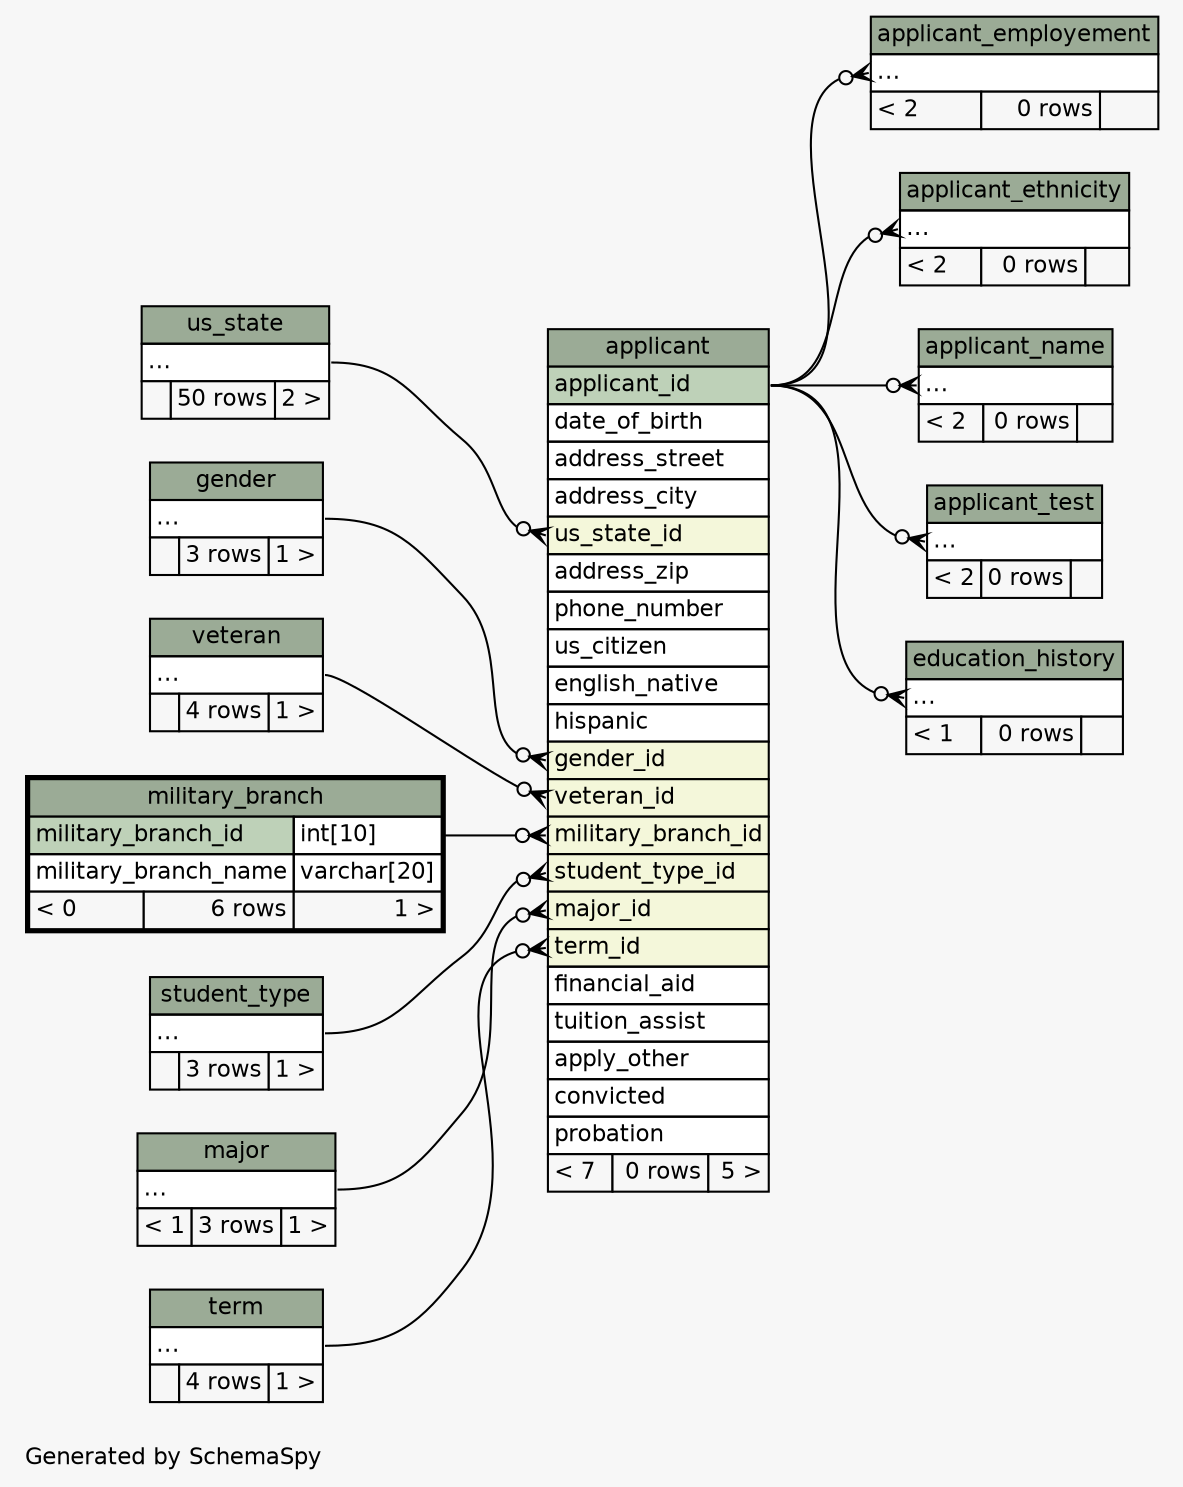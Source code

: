 // dot 2.30.1 on Linux 3.10.0-229.11.1.el7.x86_64
// SchemaSpy rev 590
digraph "twoDegreesRelationshipsDiagram" {
  graph [
    rankdir="RL"
    bgcolor="#f7f7f7"
    label="\nGenerated by SchemaSpy"
    labeljust="l"
    nodesep="0.18"
    ranksep="0.46"
    fontname="Helvetica"
    fontsize="11"
  ];
  node [
    fontname="Helvetica"
    fontsize="11"
    shape="plaintext"
  ];
  edge [
    arrowsize="0.8"
  ];
  "applicant":"gender_id":w -> "gender":"elipses":e [arrowhead=none dir=back arrowtail=crowodot];
  "applicant":"major_id":w -> "major":"elipses":e [arrowhead=none dir=back arrowtail=crowodot];
  "applicant":"military_branch_id":w -> "military_branch":"military_branch_id.type":e [arrowhead=none dir=back arrowtail=crowodot];
  "applicant":"student_type_id":w -> "student_type":"elipses":e [arrowhead=none dir=back arrowtail=crowodot];
  "applicant":"term_id":w -> "term":"elipses":e [arrowhead=none dir=back arrowtail=crowodot];
  "applicant":"us_state_id":w -> "us_state":"elipses":e [arrowhead=none dir=back arrowtail=crowodot];
  "applicant":"veteran_id":w -> "veteran":"elipses":e [arrowhead=none dir=back arrowtail=crowodot];
  "applicant_employement":"elipses":w -> "applicant":"applicant_id":e [arrowhead=none dir=back arrowtail=crowodot];
  "applicant_ethnicity":"elipses":w -> "applicant":"applicant_id":e [arrowhead=none dir=back arrowtail=crowodot];
  "applicant_name":"elipses":w -> "applicant":"applicant_id":e [arrowhead=none dir=back arrowtail=crowodot];
  "applicant_test":"elipses":w -> "applicant":"applicant_id":e [arrowhead=none dir=back arrowtail=crowodot];
  "education_history":"elipses":w -> "applicant":"applicant_id":e [arrowhead=none dir=back arrowtail=crowodot];
  "applicant" [
    label=<
    <TABLE BORDER="0" CELLBORDER="1" CELLSPACING="0" BGCOLOR="#ffffff">
      <TR><TD COLSPAN="3" BGCOLOR="#9bab96" ALIGN="CENTER">applicant</TD></TR>
      <TR><TD PORT="applicant_id" COLSPAN="3" BGCOLOR="#bed1b8" ALIGN="LEFT">applicant_id</TD></TR>
      <TR><TD PORT="date_of_birth" COLSPAN="3" ALIGN="LEFT">date_of_birth</TD></TR>
      <TR><TD PORT="address_street" COLSPAN="3" ALIGN="LEFT">address_street</TD></TR>
      <TR><TD PORT="address_city" COLSPAN="3" ALIGN="LEFT">address_city</TD></TR>
      <TR><TD PORT="us_state_id" COLSPAN="3" BGCOLOR="#f4f7da" ALIGN="LEFT">us_state_id</TD></TR>
      <TR><TD PORT="address_zip" COLSPAN="3" ALIGN="LEFT">address_zip</TD></TR>
      <TR><TD PORT="phone_number" COLSPAN="3" ALIGN="LEFT">phone_number</TD></TR>
      <TR><TD PORT="us_citizen" COLSPAN="3" ALIGN="LEFT">us_citizen</TD></TR>
      <TR><TD PORT="english_native" COLSPAN="3" ALIGN="LEFT">english_native</TD></TR>
      <TR><TD PORT="hispanic" COLSPAN="3" ALIGN="LEFT">hispanic</TD></TR>
      <TR><TD PORT="gender_id" COLSPAN="3" BGCOLOR="#f4f7da" ALIGN="LEFT">gender_id</TD></TR>
      <TR><TD PORT="veteran_id" COLSPAN="3" BGCOLOR="#f4f7da" ALIGN="LEFT">veteran_id</TD></TR>
      <TR><TD PORT="military_branch_id" COLSPAN="3" BGCOLOR="#f4f7da" ALIGN="LEFT">military_branch_id</TD></TR>
      <TR><TD PORT="student_type_id" COLSPAN="3" BGCOLOR="#f4f7da" ALIGN="LEFT">student_type_id</TD></TR>
      <TR><TD PORT="major_id" COLSPAN="3" BGCOLOR="#f4f7da" ALIGN="LEFT">major_id</TD></TR>
      <TR><TD PORT="term_id" COLSPAN="3" BGCOLOR="#f4f7da" ALIGN="LEFT">term_id</TD></TR>
      <TR><TD PORT="financial_aid" COLSPAN="3" ALIGN="LEFT">financial_aid</TD></TR>
      <TR><TD PORT="tuition_assist" COLSPAN="3" ALIGN="LEFT">tuition_assist</TD></TR>
      <TR><TD PORT="apply_other" COLSPAN="3" ALIGN="LEFT">apply_other</TD></TR>
      <TR><TD PORT="convicted" COLSPAN="3" ALIGN="LEFT">convicted</TD></TR>
      <TR><TD PORT="probation" COLSPAN="3" ALIGN="LEFT">probation</TD></TR>
      <TR><TD ALIGN="LEFT" BGCOLOR="#f7f7f7">&lt; 7</TD><TD ALIGN="RIGHT" BGCOLOR="#f7f7f7">0 rows</TD><TD ALIGN="RIGHT" BGCOLOR="#f7f7f7">5 &gt;</TD></TR>
    </TABLE>>
    URL="applicant.html"
    tooltip="applicant"
  ];
  "applicant_employement" [
    label=<
    <TABLE BORDER="0" CELLBORDER="1" CELLSPACING="0" BGCOLOR="#ffffff">
      <TR><TD COLSPAN="3" BGCOLOR="#9bab96" ALIGN="CENTER">applicant_employement</TD></TR>
      <TR><TD PORT="elipses" COLSPAN="3" ALIGN="LEFT">...</TD></TR>
      <TR><TD ALIGN="LEFT" BGCOLOR="#f7f7f7">&lt; 2</TD><TD ALIGN="RIGHT" BGCOLOR="#f7f7f7">0 rows</TD><TD ALIGN="RIGHT" BGCOLOR="#f7f7f7">  </TD></TR>
    </TABLE>>
    URL="applicant_employement.html"
    tooltip="applicant_employement"
  ];
  "applicant_ethnicity" [
    label=<
    <TABLE BORDER="0" CELLBORDER="1" CELLSPACING="0" BGCOLOR="#ffffff">
      <TR><TD COLSPAN="3" BGCOLOR="#9bab96" ALIGN="CENTER">applicant_ethnicity</TD></TR>
      <TR><TD PORT="elipses" COLSPAN="3" ALIGN="LEFT">...</TD></TR>
      <TR><TD ALIGN="LEFT" BGCOLOR="#f7f7f7">&lt; 2</TD><TD ALIGN="RIGHT" BGCOLOR="#f7f7f7">0 rows</TD><TD ALIGN="RIGHT" BGCOLOR="#f7f7f7">  </TD></TR>
    </TABLE>>
    URL="applicant_ethnicity.html"
    tooltip="applicant_ethnicity"
  ];
  "applicant_name" [
    label=<
    <TABLE BORDER="0" CELLBORDER="1" CELLSPACING="0" BGCOLOR="#ffffff">
      <TR><TD COLSPAN="3" BGCOLOR="#9bab96" ALIGN="CENTER">applicant_name</TD></TR>
      <TR><TD PORT="elipses" COLSPAN="3" ALIGN="LEFT">...</TD></TR>
      <TR><TD ALIGN="LEFT" BGCOLOR="#f7f7f7">&lt; 2</TD><TD ALIGN="RIGHT" BGCOLOR="#f7f7f7">0 rows</TD><TD ALIGN="RIGHT" BGCOLOR="#f7f7f7">  </TD></TR>
    </TABLE>>
    URL="applicant_name.html"
    tooltip="applicant_name"
  ];
  "applicant_test" [
    label=<
    <TABLE BORDER="0" CELLBORDER="1" CELLSPACING="0" BGCOLOR="#ffffff">
      <TR><TD COLSPAN="3" BGCOLOR="#9bab96" ALIGN="CENTER">applicant_test</TD></TR>
      <TR><TD PORT="elipses" COLSPAN="3" ALIGN="LEFT">...</TD></TR>
      <TR><TD ALIGN="LEFT" BGCOLOR="#f7f7f7">&lt; 2</TD><TD ALIGN="RIGHT" BGCOLOR="#f7f7f7">0 rows</TD><TD ALIGN="RIGHT" BGCOLOR="#f7f7f7">  </TD></TR>
    </TABLE>>
    URL="applicant_test.html"
    tooltip="applicant_test"
  ];
  "education_history" [
    label=<
    <TABLE BORDER="0" CELLBORDER="1" CELLSPACING="0" BGCOLOR="#ffffff">
      <TR><TD COLSPAN="3" BGCOLOR="#9bab96" ALIGN="CENTER">education_history</TD></TR>
      <TR><TD PORT="elipses" COLSPAN="3" ALIGN="LEFT">...</TD></TR>
      <TR><TD ALIGN="LEFT" BGCOLOR="#f7f7f7">&lt; 1</TD><TD ALIGN="RIGHT" BGCOLOR="#f7f7f7">0 rows</TD><TD ALIGN="RIGHT" BGCOLOR="#f7f7f7">  </TD></TR>
    </TABLE>>
    URL="education_history.html"
    tooltip="education_history"
  ];
  "gender" [
    label=<
    <TABLE BORDER="0" CELLBORDER="1" CELLSPACING="0" BGCOLOR="#ffffff">
      <TR><TD COLSPAN="3" BGCOLOR="#9bab96" ALIGN="CENTER">gender</TD></TR>
      <TR><TD PORT="elipses" COLSPAN="3" ALIGN="LEFT">...</TD></TR>
      <TR><TD ALIGN="LEFT" BGCOLOR="#f7f7f7">  </TD><TD ALIGN="RIGHT" BGCOLOR="#f7f7f7">3 rows</TD><TD ALIGN="RIGHT" BGCOLOR="#f7f7f7">1 &gt;</TD></TR>
    </TABLE>>
    URL="gender.html"
    tooltip="gender"
  ];
  "major" [
    label=<
    <TABLE BORDER="0" CELLBORDER="1" CELLSPACING="0" BGCOLOR="#ffffff">
      <TR><TD COLSPAN="3" BGCOLOR="#9bab96" ALIGN="CENTER">major</TD></TR>
      <TR><TD PORT="elipses" COLSPAN="3" ALIGN="LEFT">...</TD></TR>
      <TR><TD ALIGN="LEFT" BGCOLOR="#f7f7f7">&lt; 1</TD><TD ALIGN="RIGHT" BGCOLOR="#f7f7f7">3 rows</TD><TD ALIGN="RIGHT" BGCOLOR="#f7f7f7">1 &gt;</TD></TR>
    </TABLE>>
    URL="major.html"
    tooltip="major"
  ];
  "military_branch" [
    label=<
    <TABLE BORDER="2" CELLBORDER="1" CELLSPACING="0" BGCOLOR="#ffffff">
      <TR><TD COLSPAN="3" BGCOLOR="#9bab96" ALIGN="CENTER">military_branch</TD></TR>
      <TR><TD PORT="military_branch_id" COLSPAN="2" BGCOLOR="#bed1b8" ALIGN="LEFT">military_branch_id</TD><TD PORT="military_branch_id.type" ALIGN="LEFT">int[10]</TD></TR>
      <TR><TD PORT="military_branch_name" COLSPAN="2" ALIGN="LEFT">military_branch_name</TD><TD PORT="military_branch_name.type" ALIGN="LEFT">varchar[20]</TD></TR>
      <TR><TD ALIGN="LEFT" BGCOLOR="#f7f7f7">&lt; 0</TD><TD ALIGN="RIGHT" BGCOLOR="#f7f7f7">6 rows</TD><TD ALIGN="RIGHT" BGCOLOR="#f7f7f7">1 &gt;</TD></TR>
    </TABLE>>
    URL="military_branch.html"
    tooltip="military_branch"
  ];
  "student_type" [
    label=<
    <TABLE BORDER="0" CELLBORDER="1" CELLSPACING="0" BGCOLOR="#ffffff">
      <TR><TD COLSPAN="3" BGCOLOR="#9bab96" ALIGN="CENTER">student_type</TD></TR>
      <TR><TD PORT="elipses" COLSPAN="3" ALIGN="LEFT">...</TD></TR>
      <TR><TD ALIGN="LEFT" BGCOLOR="#f7f7f7">  </TD><TD ALIGN="RIGHT" BGCOLOR="#f7f7f7">3 rows</TD><TD ALIGN="RIGHT" BGCOLOR="#f7f7f7">1 &gt;</TD></TR>
    </TABLE>>
    URL="student_type.html"
    tooltip="student_type"
  ];
  "term" [
    label=<
    <TABLE BORDER="0" CELLBORDER="1" CELLSPACING="0" BGCOLOR="#ffffff">
      <TR><TD COLSPAN="3" BGCOLOR="#9bab96" ALIGN="CENTER">term</TD></TR>
      <TR><TD PORT="elipses" COLSPAN="3" ALIGN="LEFT">...</TD></TR>
      <TR><TD ALIGN="LEFT" BGCOLOR="#f7f7f7">  </TD><TD ALIGN="RIGHT" BGCOLOR="#f7f7f7">4 rows</TD><TD ALIGN="RIGHT" BGCOLOR="#f7f7f7">1 &gt;</TD></TR>
    </TABLE>>
    URL="term.html"
    tooltip="term"
  ];
  "us_state" [
    label=<
    <TABLE BORDER="0" CELLBORDER="1" CELLSPACING="0" BGCOLOR="#ffffff">
      <TR><TD COLSPAN="3" BGCOLOR="#9bab96" ALIGN="CENTER">us_state</TD></TR>
      <TR><TD PORT="elipses" COLSPAN="3" ALIGN="LEFT">...</TD></TR>
      <TR><TD ALIGN="LEFT" BGCOLOR="#f7f7f7">  </TD><TD ALIGN="RIGHT" BGCOLOR="#f7f7f7">50 rows</TD><TD ALIGN="RIGHT" BGCOLOR="#f7f7f7">2 &gt;</TD></TR>
    </TABLE>>
    URL="us_state.html"
    tooltip="us_state"
  ];
  "veteran" [
    label=<
    <TABLE BORDER="0" CELLBORDER="1" CELLSPACING="0" BGCOLOR="#ffffff">
      <TR><TD COLSPAN="3" BGCOLOR="#9bab96" ALIGN="CENTER">veteran</TD></TR>
      <TR><TD PORT="elipses" COLSPAN="3" ALIGN="LEFT">...</TD></TR>
      <TR><TD ALIGN="LEFT" BGCOLOR="#f7f7f7">  </TD><TD ALIGN="RIGHT" BGCOLOR="#f7f7f7">4 rows</TD><TD ALIGN="RIGHT" BGCOLOR="#f7f7f7">1 &gt;</TD></TR>
    </TABLE>>
    URL="veteran.html"
    tooltip="veteran"
  ];
}
